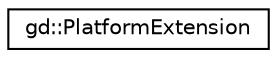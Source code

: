 digraph "Graphical Class Hierarchy"
{
  edge [fontname="Helvetica",fontsize="10",labelfontname="Helvetica",labelfontsize="10"];
  node [fontname="Helvetica",fontsize="10",shape=record];
  rankdir="LR";
  Node1 [label="gd::PlatformExtension",height=0.2,width=0.4,color="black", fillcolor="white", style="filled",URL="$classgd_1_1_platform_extension.html",tooltip="Base class for implementing platform&#39;s extensions. "];
}
